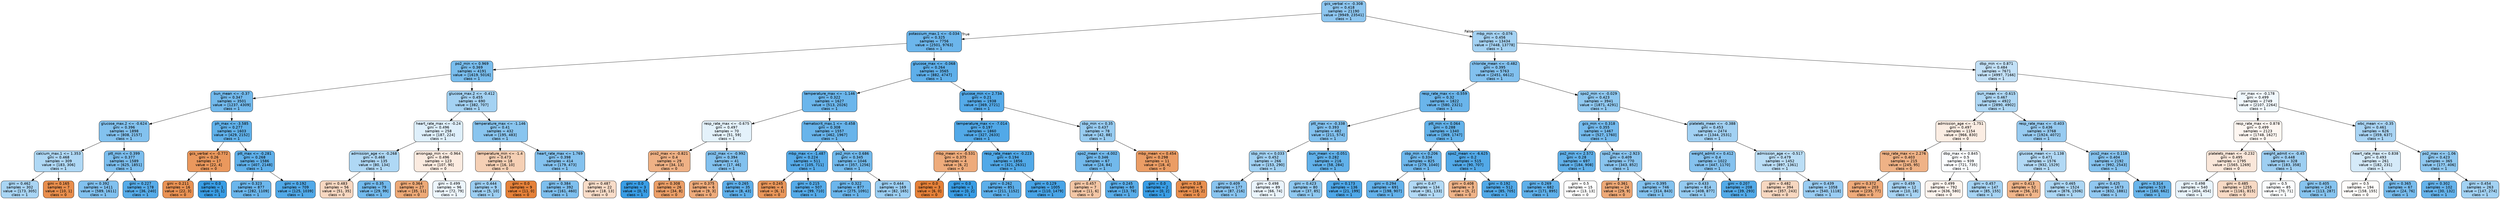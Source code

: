 digraph Tree {
node [shape=box, style="filled, rounded", color="black", fontname="helvetica"] ;
edge [fontname="helvetica"] ;
0 [label="gcs_verbal <= -0.308\ngini = 0.418\nsamples = 21190\nvalue = [9949, 23541]\nclass = 1", fillcolor="#8dc6f0"] ;
1 [label="potassium_max.1 <= -0.034\ngini = 0.325\nsamples = 7756\nvalue = [2501, 9763]\nclass = 1", fillcolor="#6cb6ec"] ;
0 -> 1 [labeldistance=2.5, labelangle=45, headlabel="True"] ;
2 [label="po2_min <= 0.969\ngini = 0.369\nsamples = 4191\nvalue = [1619, 5016]\nclass = 1", fillcolor="#79bded"] ;
1 -> 2 ;
3 [label="bun_mean <= -0.37\ngini = 0.347\nsamples = 3501\nvalue = [1237, 4309]\nclass = 1", fillcolor="#72b9ec"] ;
2 -> 3 ;
4 [label="glucose_max.2 <= -0.624\ngini = 0.396\nsamples = 1898\nvalue = [808, 2157]\nclass = 1", fillcolor="#83c2ef"] ;
3 -> 4 ;
5 [label="calcium_max.1 <= 1.353\ngini = 0.468\nsamples = 309\nvalue = [183, 306]\nclass = 1", fillcolor="#afd8f5"] ;
4 -> 5 ;
6 [label="gini = 0.462\nsamples = 302\nvalue = [173, 305]\nclass = 1", fillcolor="#a9d5f4"] ;
5 -> 6 ;
7 [label="gini = 0.165\nsamples = 7\nvalue = [10, 1]\nclass = 0", fillcolor="#e88e4d"] ;
5 -> 7 ;
8 [label="ptt_min <= 0.399\ngini = 0.377\nsamples = 1589\nvalue = [625, 1851]\nclass = 1", fillcolor="#7cbeee"] ;
4 -> 8 ;
9 [label="gini = 0.392\nsamples = 1411\nvalue = [589, 1611]\nclass = 1", fillcolor="#81c1ef"] ;
8 -> 9 ;
10 [label="gini = 0.227\nsamples = 178\nvalue = [36, 240]\nclass = 1", fillcolor="#57ace9"] ;
8 -> 10 ;
11 [label="ph_max <= -3.585\ngini = 0.277\nsamples = 1603\nvalue = [429, 2152]\nclass = 1", fillcolor="#60b1ea"] ;
3 -> 11 ;
12 [label="gcs_verbal <= -0.772\ngini = 0.26\nsamples = 17\nvalue = [22, 4]\nclass = 0", fillcolor="#ea985d"] ;
11 -> 12 ;
13 [label="gini = 0.211\nsamples = 16\nvalue = [22, 3]\nclass = 0", fillcolor="#e99254"] ;
12 -> 13 ;
14 [label="gini = 0.0\nsamples = 1\nvalue = [0, 1]\nclass = 1", fillcolor="#399de5"] ;
12 -> 14 ;
15 [label="ptt_max <= -0.281\ngini = 0.268\nsamples = 1586\nvalue = [407, 2148]\nclass = 1", fillcolor="#5fb0ea"] ;
11 -> 15 ;
16 [label="gini = 0.323\nsamples = 877\nvalue = [282, 1109]\nclass = 1", fillcolor="#6bb6ec"] ;
15 -> 16 ;
17 [label="gini = 0.192\nsamples = 709\nvalue = [125, 1039]\nclass = 1", fillcolor="#51a9e8"] ;
15 -> 17 ;
18 [label="glucose_max.2 <= -0.412\ngini = 0.455\nsamples = 690\nvalue = [382, 707]\nclass = 1", fillcolor="#a4d2f3"] ;
2 -> 18 ;
19 [label="heart_rate_max <= -0.24\ngini = 0.496\nsamples = 258\nvalue = [187, 224]\nclass = 1", fillcolor="#deeffb"] ;
18 -> 19 ;
20 [label="admission_age <= -0.268\ngini = 0.468\nsamples = 135\nvalue = [80, 134]\nclass = 1", fillcolor="#afd8f5"] ;
19 -> 20 ;
21 [label="gini = 0.483\nsamples = 56\nvalue = [51, 35]\nclass = 0", fillcolor="#f7d7c1"] ;
20 -> 21 ;
22 [label="gini = 0.35\nsamples = 79\nvalue = [29, 99]\nclass = 1", fillcolor="#73baed"] ;
20 -> 22 ;
23 [label="aniongap_min <= -0.964\ngini = 0.496\nsamples = 123\nvalue = [107, 90]\nclass = 0", fillcolor="#fbebe0"] ;
19 -> 23 ;
24 [label="gini = 0.364\nsamples = 27\nvalue = [35, 11]\nclass = 0", fillcolor="#eda977"] ;
23 -> 24 ;
25 [label="gini = 0.499\nsamples = 96\nvalue = [72, 79]\nclass = 1", fillcolor="#edf6fd"] ;
23 -> 25 ;
26 [label="temperature_max <= -1.146\ngini = 0.41\nsamples = 432\nvalue = [195, 483]\nclass = 1", fillcolor="#89c5ef"] ;
18 -> 26 ;
27 [label="temperature_min <= -1.4\ngini = 0.473\nsamples = 18\nvalue = [16, 10]\nclass = 0", fillcolor="#f5d0b5"] ;
26 -> 27 ;
28 [label="gini = 0.444\nsamples = 9\nvalue = [5, 10]\nclass = 1", fillcolor="#9ccef2"] ;
27 -> 28 ;
29 [label="gini = 0.0\nsamples = 9\nvalue = [11, 0]\nclass = 0", fillcolor="#e58139"] ;
27 -> 29 ;
30 [label="heart_rate_max <= 1.769\ngini = 0.398\nsamples = 414\nvalue = [179, 473]\nclass = 1", fillcolor="#84c2ef"] ;
26 -> 30 ;
31 [label="gini = 0.384\nsamples = 392\nvalue = [161, 460]\nclass = 1", fillcolor="#7ebfee"] ;
30 -> 31 ;
32 [label="gini = 0.487\nsamples = 22\nvalue = [18, 13]\nclass = 0", fillcolor="#f8dcc8"] ;
30 -> 32 ;
33 [label="glucose_max <= -0.068\ngini = 0.264\nsamples = 3565\nvalue = [882, 4747]\nclass = 1", fillcolor="#5eafea"] ;
1 -> 33 ;
34 [label="temperature_max <= -1.146\ngini = 0.322\nsamples = 1627\nvalue = [513, 2026]\nclass = 1", fillcolor="#6bb6ec"] ;
33 -> 34 ;
35 [label="resp_rate_max <= -0.675\ngini = 0.497\nsamples = 70\nvalue = [51, 59]\nclass = 1", fillcolor="#e4f2fb"] ;
34 -> 35 ;
36 [label="pco2_max <= -0.821\ngini = 0.4\nsamples = 29\nvalue = [34, 13]\nclass = 0", fillcolor="#efb185"] ;
35 -> 36 ;
37 [label="gini = 0.0\nsamples = 3\nvalue = [0, 5]\nclass = 1", fillcolor="#399de5"] ;
36 -> 37 ;
38 [label="gini = 0.308\nsamples = 26\nvalue = [34, 8]\nclass = 0", fillcolor="#eb9f68"] ;
36 -> 38 ;
39 [label="pco2_max <= -0.992\ngini = 0.394\nsamples = 41\nvalue = [17, 46]\nclass = 1", fillcolor="#82c1ef"] ;
35 -> 39 ;
40 [label="gini = 0.375\nsamples = 6\nvalue = [9, 3]\nclass = 0", fillcolor="#eeab7b"] ;
39 -> 40 ;
41 [label="gini = 0.265\nsamples = 35\nvalue = [8, 43]\nclass = 1", fillcolor="#5eafea"] ;
39 -> 41 ;
42 [label="hematocrit_max.1 <= -0.458\ngini = 0.308\nsamples = 1557\nvalue = [462, 1967]\nclass = 1", fillcolor="#68b4eb"] ;
34 -> 42 ;
43 [label="mbp_max <= -1.487\ngini = 0.224\nsamples = 511\nvalue = [105, 711]\nclass = 1", fillcolor="#56abe9"] ;
42 -> 43 ;
44 [label="gini = 0.245\nsamples = 4\nvalue = [6, 1]\nclass = 0", fillcolor="#e9965a"] ;
43 -> 44 ;
45 [label="gini = 0.215\nsamples = 507\nvalue = [99, 710]\nclass = 1", fillcolor="#55abe9"] ;
43 -> 45 ;
46 [label="po2_min <= 0.686\ngini = 0.345\nsamples = 1046\nvalue = [357, 1256]\nclass = 1", fillcolor="#71b9ec"] ;
42 -> 46 ;
47 [label="gini = 0.322\nsamples = 877\nvalue = [275, 1091]\nclass = 1", fillcolor="#6bb6ec"] ;
46 -> 47 ;
48 [label="gini = 0.444\nsamples = 169\nvalue = [82, 165]\nclass = 1", fillcolor="#9bcef2"] ;
46 -> 48 ;
49 [label="glucose_min <= 2.734\ngini = 0.21\nsamples = 1938\nvalue = [369, 2721]\nclass = 1", fillcolor="#54aae9"] ;
33 -> 49 ;
50 [label="temperature_max <= -7.014\ngini = 0.197\nsamples = 1860\nvalue = [327, 2633]\nclass = 1", fillcolor="#52a9e8"] ;
49 -> 50 ;
51 [label="mbp_mean <= -0.531\ngini = 0.375\nsamples = 4\nvalue = [6, 2]\nclass = 0", fillcolor="#eeab7b"] ;
50 -> 51 ;
52 [label="gini = 0.0\nsamples = 3\nvalue = [6, 0]\nclass = 0", fillcolor="#e58139"] ;
51 -> 52 ;
53 [label="gini = 0.0\nsamples = 1\nvalue = [0, 2]\nclass = 1", fillcolor="#399de5"] ;
51 -> 53 ;
54 [label="resp_rate_mean <= -0.223\ngini = 0.194\nsamples = 1856\nvalue = [321, 2631]\nclass = 1", fillcolor="#51a9e8"] ;
50 -> 54 ;
55 [label="gini = 0.262\nsamples = 851\nvalue = [211, 1152]\nclass = 1", fillcolor="#5dafea"] ;
54 -> 55 ;
56 [label="gini = 0.129\nsamples = 1005\nvalue = [110, 1479]\nclass = 1", fillcolor="#48a4e7"] ;
54 -> 56 ;
57 [label="sbp_min <= 0.35\ngini = 0.437\nsamples = 78\nvalue = [42, 88]\nclass = 1", fillcolor="#98ccf1"] ;
49 -> 57 ;
58 [label="spo2_mean <= -4.002\ngini = 0.346\nsamples = 67\nvalue = [24, 84]\nclass = 1", fillcolor="#72b9ec"] ;
57 -> 58 ;
59 [label="gini = 0.457\nsamples = 7\nvalue = [11, 6]\nclass = 0", fillcolor="#f3c6a5"] ;
58 -> 59 ;
60 [label="gini = 0.245\nsamples = 60\nvalue = [13, 78]\nclass = 1", fillcolor="#5aade9"] ;
58 -> 60 ;
61 [label="mbp_mean <= 0.454\ngini = 0.298\nsamples = 11\nvalue = [18, 4]\nclass = 0", fillcolor="#eb9d65"] ;
57 -> 61 ;
62 [label="gini = 0.0\nsamples = 2\nvalue = [0, 2]\nclass = 1", fillcolor="#399de5"] ;
61 -> 62 ;
63 [label="gini = 0.18\nsamples = 9\nvalue = [18, 2]\nclass = 0", fillcolor="#e88f4f"] ;
61 -> 63 ;
64 [label="mbp_min <= -0.076\ngini = 0.456\nsamples = 13434\nvalue = [7448, 13778]\nclass = 1", fillcolor="#a4d2f3"] ;
0 -> 64 [labeldistance=2.5, labelangle=-45, headlabel="False"] ;
65 [label="chloride_mean <= -0.482\ngini = 0.395\nsamples = 5763\nvalue = [2451, 6612]\nclass = 1", fillcolor="#82c1ef"] ;
64 -> 65 ;
66 [label="resp_rate_max <= -0.559\ngini = 0.32\nsamples = 1822\nvalue = [580, 2321]\nclass = 1", fillcolor="#6ab5eb"] ;
65 -> 66 ;
67 [label="ptt_max <= -0.338\ngini = 0.393\nsamples = 482\nvalue = [211, 574]\nclass = 1", fillcolor="#82c1ef"] ;
66 -> 67 ;
68 [label="sbp_min <= 0.033\ngini = 0.452\nsamples = 266\nvalue = [153, 290]\nclass = 1", fillcolor="#a1d1f3"] ;
67 -> 68 ;
69 [label="gini = 0.409\nsamples = 177\nvalue = [87, 216]\nclass = 1", fillcolor="#89c4ef"] ;
68 -> 69 ;
70 [label="gini = 0.498\nsamples = 89\nvalue = [66, 74]\nclass = 1", fillcolor="#eaf4fc"] ;
68 -> 70 ;
71 [label="bun_mean <= -0.051\ngini = 0.282\nsamples = 216\nvalue = [58, 284]\nclass = 1", fillcolor="#61b1ea"] ;
67 -> 71 ;
72 [label="gini = 0.423\nsamples = 80\nvalue = [37, 85]\nclass = 1", fillcolor="#8fc8f0"] ;
71 -> 72 ;
73 [label="gini = 0.173\nsamples = 136\nvalue = [21, 199]\nclass = 1", fillcolor="#4ea7e8"] ;
71 -> 73 ;
74 [label="ptt_min <= 0.064\ngini = 0.288\nsamples = 1340\nvalue = [369, 1747]\nclass = 1", fillcolor="#63b2ea"] ;
66 -> 74 ;
75 [label="sbp_min <= 0.206\ngini = 0.334\nsamples = 825\nvalue = [279, 1040]\nclass = 1", fillcolor="#6eb7ec"] ;
74 -> 75 ;
76 [label="gini = 0.294\nsamples = 691\nvalue = [198, 907]\nclass = 1", fillcolor="#64b2eb"] ;
75 -> 76 ;
77 [label="gini = 0.47\nsamples = 134\nvalue = [81, 133]\nclass = 1", fillcolor="#b2d9f5"] ;
75 -> 77 ;
78 [label="spo2_mean <= -6.625\ngini = 0.2\nsamples = 515\nvalue = [90, 707]\nclass = 1", fillcolor="#52a9e8"] ;
74 -> 78 ;
79 [label="gini = 0.408\nsamples = 3\nvalue = [5, 2]\nclass = 0", fillcolor="#efb388"] ;
78 -> 79 ;
80 [label="gini = 0.192\nsamples = 512\nvalue = [85, 705]\nclass = 1", fillcolor="#51a9e8"] ;
78 -> 80 ;
81 [label="spo2_min <= -0.029\ngini = 0.423\nsamples = 3941\nvalue = [1871, 4291]\nclass = 1", fillcolor="#8fc8f0"] ;
65 -> 81 ;
82 [label="gcs_min <= 0.318\ngini = 0.355\nsamples = 1467\nvalue = [527, 1760]\nclass = 1", fillcolor="#74baed"] ;
81 -> 82 ;
83 [label="po2_min <= 2.572\ngini = 0.28\nsamples = 697\nvalue = [184, 908]\nclass = 1", fillcolor="#61b1ea"] ;
82 -> 83 ;
84 [label="gini = 0.269\nsamples = 682\nvalue = [171, 895]\nclass = 1", fillcolor="#5fb0ea"] ;
83 -> 84 ;
85 [label="gini = 0.5\nsamples = 15\nvalue = [13, 13]\nclass = 0", fillcolor="#ffffff"] ;
83 -> 85 ;
86 [label="spo2_max <= -2.923\ngini = 0.409\nsamples = 770\nvalue = [343, 852]\nclass = 1", fillcolor="#89c4ef"] ;
82 -> 86 ;
87 [label="gini = 0.361\nsamples = 24\nvalue = [29, 9]\nclass = 0", fillcolor="#eda876"] ;
86 -> 87 ;
88 [label="gini = 0.395\nsamples = 746\nvalue = [314, 843]\nclass = 1", fillcolor="#83c2ef"] ;
86 -> 88 ;
89 [label="platelets_mean <= -0.388\ngini = 0.453\nsamples = 2474\nvalue = [1344, 2531]\nclass = 1", fillcolor="#a2d1f3"] ;
81 -> 89 ;
90 [label="weight_admit <= 0.412\ngini = 0.4\nsamples = 1022\nvalue = [447, 1170]\nclass = 1", fillcolor="#85c2ef"] ;
89 -> 90 ;
91 [label="gini = 0.433\nsamples = 814\nvalue = [408, 877]\nclass = 1", fillcolor="#95cbf1"] ;
90 -> 91 ;
92 [label="gini = 0.207\nsamples = 208\nvalue = [39, 293]\nclass = 1", fillcolor="#53aae8"] ;
90 -> 92 ;
93 [label="admission_age <= -0.517\ngini = 0.479\nsamples = 1452\nvalue = [897, 1361]\nclass = 1", fillcolor="#bbdef6"] ;
89 -> 93 ;
94 [label="gini = 0.482\nsamples = 394\nvalue = [357, 243]\nclass = 0", fillcolor="#f7d7c0"] ;
93 -> 94 ;
95 [label="gini = 0.439\nsamples = 1058\nvalue = [540, 1118]\nclass = 1", fillcolor="#99ccf2"] ;
93 -> 95 ;
96 [label="dbp_min <= 0.871\ngini = 0.484\nsamples = 7671\nvalue = [4997, 7166]\nclass = 1", fillcolor="#c3e1f7"] ;
64 -> 96 ;
97 [label="bun_mean <= -0.615\ngini = 0.467\nsamples = 4922\nvalue = [2890, 4902]\nclass = 1", fillcolor="#aed7f4"] ;
96 -> 97 ;
98 [label="admission_age <= -1.751\ngini = 0.497\nsamples = 1154\nvalue = [966, 830]\nclass = 0", fillcolor="#fbede3"] ;
97 -> 98 ;
99 [label="resp_rate_max <= 2.276\ngini = 0.403\nsamples = 215\nvalue = [245, 95]\nclass = 0", fillcolor="#efb286"] ;
98 -> 99 ;
100 [label="gini = 0.372\nsamples = 203\nvalue = [235, 77]\nclass = 0", fillcolor="#eeaa7a"] ;
99 -> 100 ;
101 [label="gini = 0.459\nsamples = 12\nvalue = [10, 18]\nclass = 1", fillcolor="#a7d3f3"] ;
99 -> 101 ;
102 [label="dbp_max <= 0.845\ngini = 0.5\nsamples = 939\nvalue = [721, 735]\nclass = 1", fillcolor="#fbfdff"] ;
98 -> 102 ;
103 [label="gini = 0.499\nsamples = 792\nvalue = [636, 580]\nclass = 0", fillcolor="#fdf4ee"] ;
102 -> 103 ;
104 [label="gini = 0.457\nsamples = 147\nvalue = [85, 155]\nclass = 1", fillcolor="#a6d3f3"] ;
102 -> 104 ;
105 [label="resp_rate_max <= -0.403\ngini = 0.436\nsamples = 3768\nvalue = [1924, 4072]\nclass = 1", fillcolor="#97cbf1"] ;
97 -> 105 ;
106 [label="glucose_mean <= -1.138\ngini = 0.471\nsamples = 1576\nvalue = [932, 1529]\nclass = 1", fillcolor="#b2d9f5"] ;
105 -> 106 ;
107 [label="gini = 0.413\nsamples = 52\nvalue = [56, 23]\nclass = 0", fillcolor="#f0b58a"] ;
106 -> 107 ;
108 [label="gini = 0.465\nsamples = 1524\nvalue = [876, 1506]\nclass = 1", fillcolor="#acd6f4"] ;
106 -> 108 ;
109 [label="pco2_max <= 0.118\ngini = 0.404\nsamples = 2192\nvalue = [992, 2543]\nclass = 1", fillcolor="#86c3ef"] ;
105 -> 109 ;
110 [label="gini = 0.425\nsamples = 1673\nvalue = [832, 1881]\nclass = 1", fillcolor="#91c8f1"] ;
109 -> 110 ;
111 [label="gini = 0.314\nsamples = 519\nvalue = [160, 662]\nclass = 1", fillcolor="#69b5eb"] ;
109 -> 111 ;
112 [label="inr_max <= -0.178\ngini = 0.499\nsamples = 2749\nvalue = [2107, 2264]\nclass = 1", fillcolor="#f1f8fd"] ;
96 -> 112 ;
113 [label="resp_rate_max <= 0.878\ngini = 0.499\nsamples = 2123\nvalue = [1748, 1627]\nclass = 0", fillcolor="#fdf6f1"] ;
112 -> 113 ;
114 [label="platelets_mean <= -0.232\ngini = 0.495\nsamples = 1795\nvalue = [1565, 1269]\nclass = 0", fillcolor="#fae7da"] ;
113 -> 114 ;
115 [label="gini = 0.498\nsamples = 540\nvalue = [404, 454]\nclass = 1", fillcolor="#e9f4fc"] ;
114 -> 115 ;
116 [label="gini = 0.485\nsamples = 1255\nvalue = [1161, 815]\nclass = 0", fillcolor="#f7d9c4"] ;
114 -> 116 ;
117 [label="weight_admit <= -0.45\ngini = 0.448\nsamples = 328\nvalue = [183, 358]\nclass = 1", fillcolor="#9ecff2"] ;
113 -> 117 ;
118 [label="gini = 0.5\nsamples = 85\nvalue = [70, 71]\nclass = 1", fillcolor="#fcfeff"] ;
117 -> 118 ;
119 [label="gini = 0.405\nsamples = 243\nvalue = [113, 287]\nclass = 1", fillcolor="#87c4ef"] ;
117 -> 119 ;
120 [label="wbc_mean <= -0.35\ngini = 0.461\nsamples = 626\nvalue = [359, 637]\nclass = 1", fillcolor="#a9d4f4"] ;
112 -> 120 ;
121 [label="heart_rate_max <= 0.838\ngini = 0.493\nsamples = 261\nvalue = [182, 231]\nclass = 1", fillcolor="#d5eaf9"] ;
120 -> 121 ;
122 [label="gini = 0.5\nsamples = 194\nvalue = [158, 155]\nclass = 0", fillcolor="#fffdfb"] ;
121 -> 122 ;
123 [label="gini = 0.365\nsamples = 67\nvalue = [24, 76]\nclass = 1", fillcolor="#78bced"] ;
121 -> 123 ;
124 [label="po2_max <= -1.06\ngini = 0.423\nsamples = 365\nvalue = [177, 406]\nclass = 1", fillcolor="#8fc8f0"] ;
120 -> 124 ;
125 [label="gini = 0.302\nsamples = 102\nvalue = [30, 132]\nclass = 1", fillcolor="#66b3eb"] ;
124 -> 125 ;
126 [label="gini = 0.454\nsamples = 263\nvalue = [147, 274]\nclass = 1", fillcolor="#a3d2f3"] ;
124 -> 126 ;
}